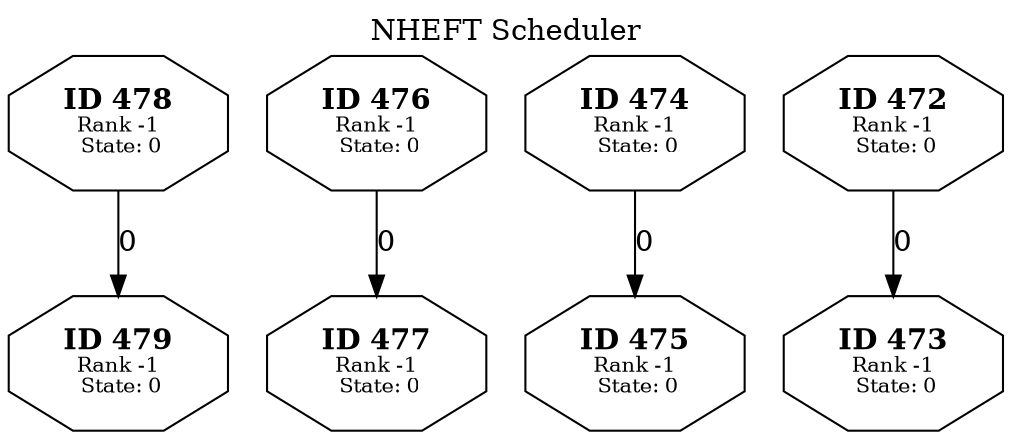 // Generated in NHEFTScheduler
digraph TargetTaskGraph {
  labelloc="t";
  label="NHEFT Scheduler";
  V479 [label=<<B>ID 479</B><BR /><FONT POINT-SIZE="10">Rank -1<BR /> State: 0</FONT>> shape=octagon];
  V478 [label=<<B>ID 478</B><BR /><FONT POINT-SIZE="10">Rank -1<BR /> State: 0</FONT>> shape=octagon];
  V478 -> V479 [color="black" label=<0>];
  V477 [label=<<B>ID 477</B><BR /><FONT POINT-SIZE="10">Rank -1<BR /> State: 0</FONT>> shape=octagon];
  V476 [label=<<B>ID 476</B><BR /><FONT POINT-SIZE="10">Rank -1<BR /> State: 0</FONT>> shape=octagon];
  V476 -> V477 [color="black" label=<0>];
  V475 [label=<<B>ID 475</B><BR /><FONT POINT-SIZE="10">Rank -1<BR /> State: 0</FONT>> shape=octagon];
  V474 [label=<<B>ID 474</B><BR /><FONT POINT-SIZE="10">Rank -1<BR /> State: 0</FONT>> shape=octagon];
  V474 -> V475 [color="black" label=<0>];
  V473 [label=<<B>ID 473</B><BR /><FONT POINT-SIZE="10">Rank -1<BR /> State: 0</FONT>> shape=octagon];
  V472 [label=<<B>ID 472</B><BR /><FONT POINT-SIZE="10">Rank -1<BR /> State: 0</FONT>> shape=octagon];
  V472 -> V473 [color="black" label=<0>];
}
